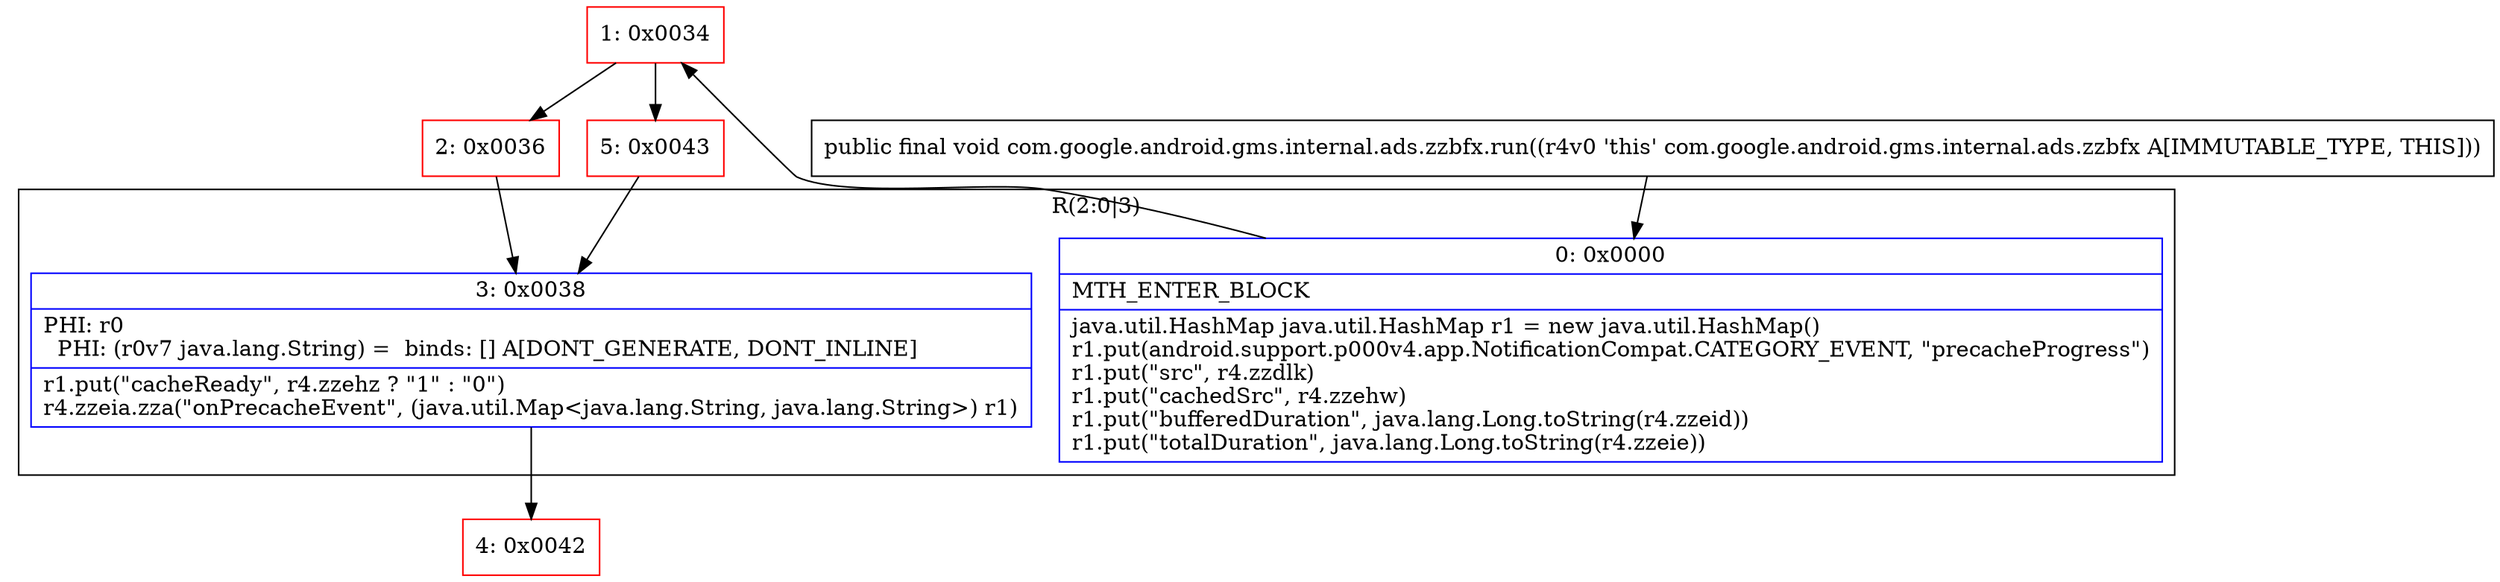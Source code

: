 digraph "CFG forcom.google.android.gms.internal.ads.zzbfx.run()V" {
subgraph cluster_Region_1953735629 {
label = "R(2:0|3)";
node [shape=record,color=blue];
Node_0 [shape=record,label="{0\:\ 0x0000|MTH_ENTER_BLOCK\l|java.util.HashMap java.util.HashMap r1 = new java.util.HashMap()\lr1.put(android.support.p000v4.app.NotificationCompat.CATEGORY_EVENT, \"precacheProgress\")\lr1.put(\"src\", r4.zzdlk)\lr1.put(\"cachedSrc\", r4.zzehw)\lr1.put(\"bufferedDuration\", java.lang.Long.toString(r4.zzeid))\lr1.put(\"totalDuration\", java.lang.Long.toString(r4.zzeie))\l}"];
Node_3 [shape=record,label="{3\:\ 0x0038|PHI: r0 \l  PHI: (r0v7 java.lang.String) =  binds: [] A[DONT_GENERATE, DONT_INLINE]\l|r1.put(\"cacheReady\", r4.zzehz ? \"1\" : \"0\")\lr4.zzeia.zza(\"onPrecacheEvent\", (java.util.Map\<java.lang.String, java.lang.String\>) r1)\l}"];
}
Node_1 [shape=record,color=red,label="{1\:\ 0x0034}"];
Node_2 [shape=record,color=red,label="{2\:\ 0x0036}"];
Node_4 [shape=record,color=red,label="{4\:\ 0x0042}"];
Node_5 [shape=record,color=red,label="{5\:\ 0x0043}"];
MethodNode[shape=record,label="{public final void com.google.android.gms.internal.ads.zzbfx.run((r4v0 'this' com.google.android.gms.internal.ads.zzbfx A[IMMUTABLE_TYPE, THIS])) }"];
MethodNode -> Node_0;
Node_0 -> Node_1;
Node_3 -> Node_4;
Node_1 -> Node_2;
Node_1 -> Node_5;
Node_2 -> Node_3;
Node_5 -> Node_3;
}

